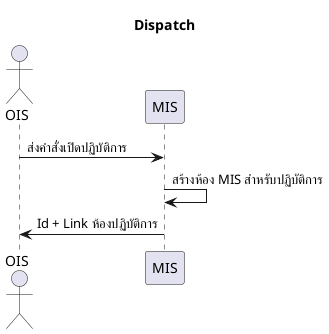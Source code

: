 @startuml
Title Dispatch
actor OIS
  OIS -> MIS: ส่งคำสั่งเปิดปฏิบัติการ
  MIS -> MIS: สร้างห้อง MIS สำหรับปฏิบัติการ
  OIS <- MIS: Id + Link ห้องปฏิบัติการ
@enduml
